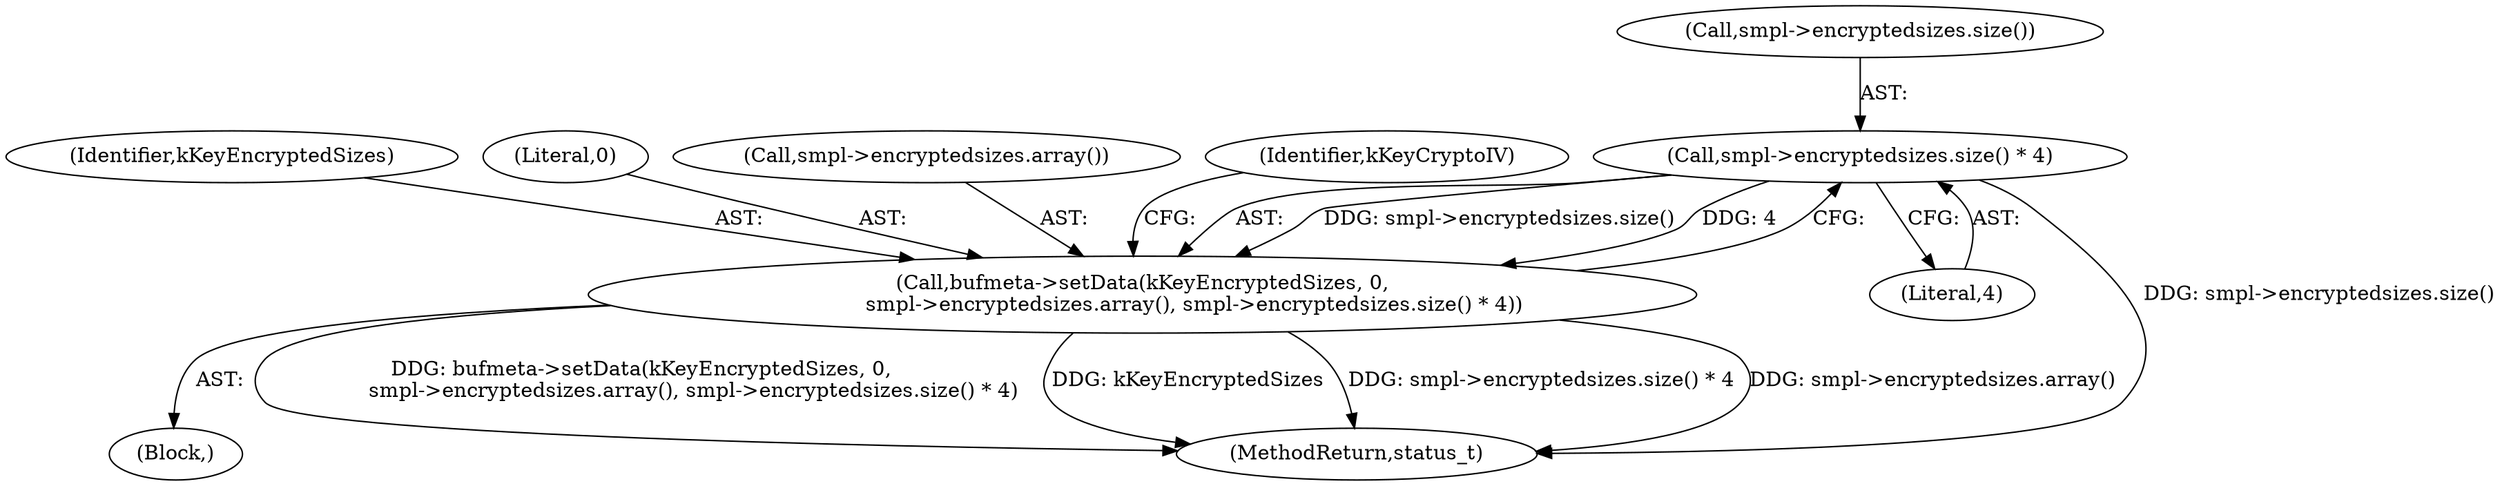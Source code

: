 digraph "0_Android_d48f0f145f8f0f4472bc0af668ac9a8bce44ba9b@API" {
"1000400" [label="(Call,smpl->encryptedsizes.size() * 4)"];
"1000396" [label="(Call,bufmeta->setData(kKeyEncryptedSizes, 0,\n                smpl->encryptedsizes.array(), smpl->encryptedsizes.size() * 4))"];
"1000397" [label="(Identifier,kKeyEncryptedSizes)"];
"1000398" [label="(Literal,0)"];
"1000401" [label="(Call,smpl->encryptedsizes.size())"];
"1000388" [label="(Block,)"];
"1000400" [label="(Call,smpl->encryptedsizes.size() * 4)"];
"1000402" [label="(Literal,4)"];
"1000399" [label="(Call,smpl->encryptedsizes.array())"];
"1000404" [label="(Identifier,kKeyCryptoIV)"];
"1000830" [label="(MethodReturn,status_t)"];
"1000396" [label="(Call,bufmeta->setData(kKeyEncryptedSizes, 0,\n                smpl->encryptedsizes.array(), smpl->encryptedsizes.size() * 4))"];
"1000400" -> "1000396"  [label="AST: "];
"1000400" -> "1000402"  [label="CFG: "];
"1000401" -> "1000400"  [label="AST: "];
"1000402" -> "1000400"  [label="AST: "];
"1000396" -> "1000400"  [label="CFG: "];
"1000400" -> "1000830"  [label="DDG: smpl->encryptedsizes.size()"];
"1000400" -> "1000396"  [label="DDG: smpl->encryptedsizes.size()"];
"1000400" -> "1000396"  [label="DDG: 4"];
"1000396" -> "1000388"  [label="AST: "];
"1000397" -> "1000396"  [label="AST: "];
"1000398" -> "1000396"  [label="AST: "];
"1000399" -> "1000396"  [label="AST: "];
"1000404" -> "1000396"  [label="CFG: "];
"1000396" -> "1000830"  [label="DDG: bufmeta->setData(kKeyEncryptedSizes, 0,\n                smpl->encryptedsizes.array(), smpl->encryptedsizes.size() * 4)"];
"1000396" -> "1000830"  [label="DDG: kKeyEncryptedSizes"];
"1000396" -> "1000830"  [label="DDG: smpl->encryptedsizes.size() * 4"];
"1000396" -> "1000830"  [label="DDG: smpl->encryptedsizes.array()"];
}
